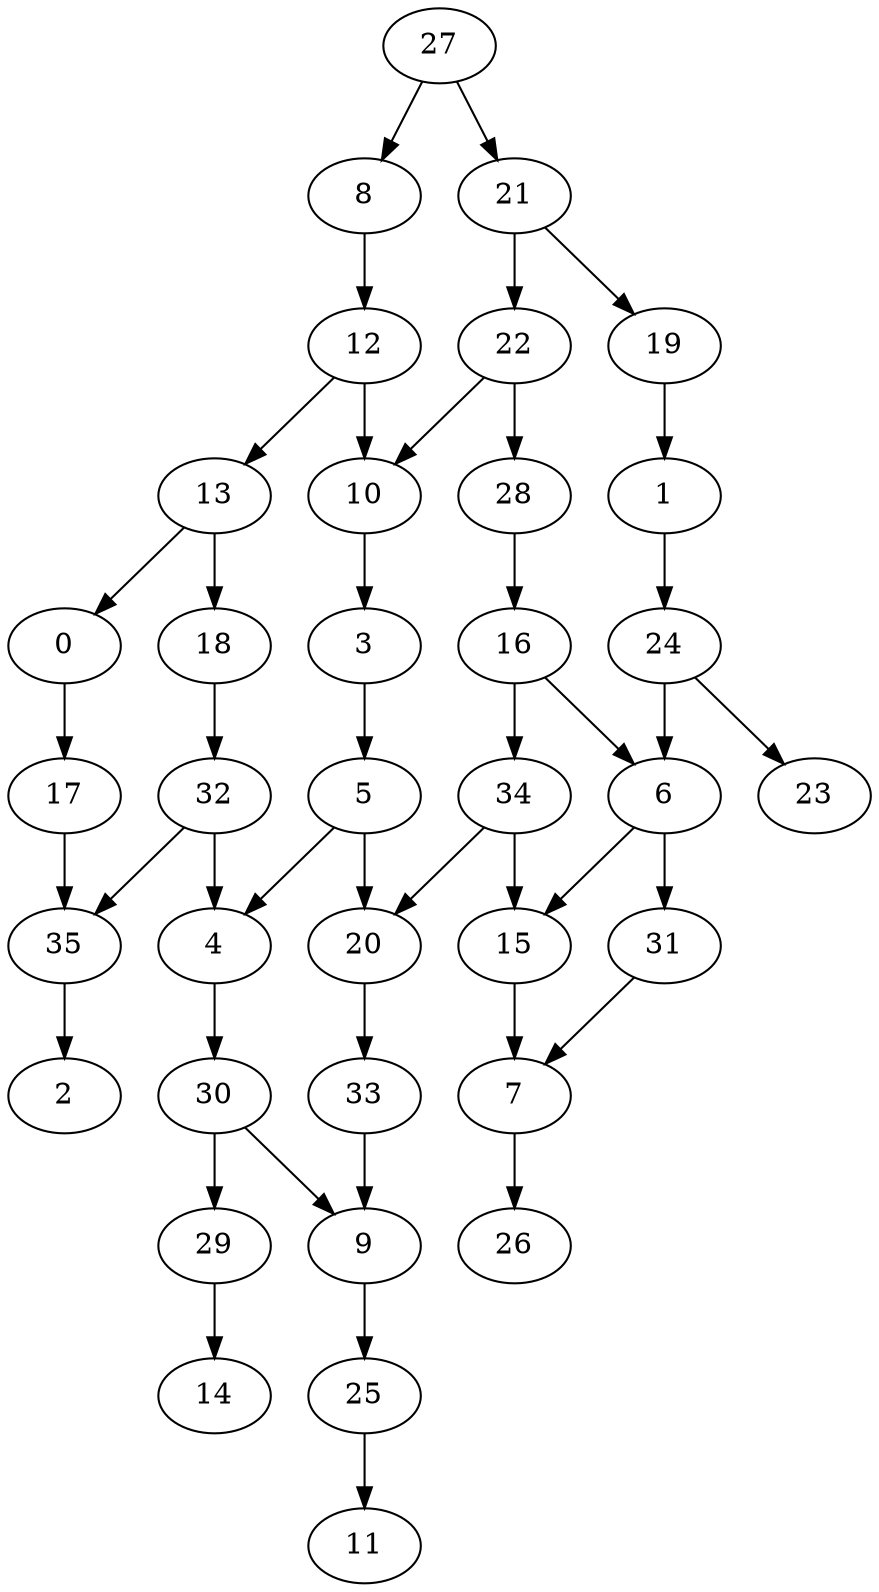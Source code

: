 strict digraph "" {
	0 -> 17;
	1 -> 24;
	3 -> 5;
	4 -> 30;
	5 -> 4;
	5 -> 20;
	6 -> 15;
	6 -> 31;
	7 -> 26;
	8 -> 12;
	9 -> 25;
	10 -> 3;
	12 -> 10;
	12 -> 13;
	13 -> 0;
	13 -> 18;
	15 -> 7;
	16 -> 6;
	16 -> 34;
	17 -> 35;
	18 -> 32;
	19 -> 1;
	20 -> 33;
	21 -> 19;
	21 -> 22;
	22 -> 10;
	22 -> 28;
	24 -> 6;
	24 -> 23;
	25 -> 11;
	27 -> 8;
	27 -> 21;
	28 -> 16;
	29 -> 14;
	30 -> 9;
	30 -> 29;
	31 -> 7;
	32 -> 4;
	32 -> 35;
	33 -> 9;
	34 -> 15;
	34 -> 20;
	35 -> 2;
}
